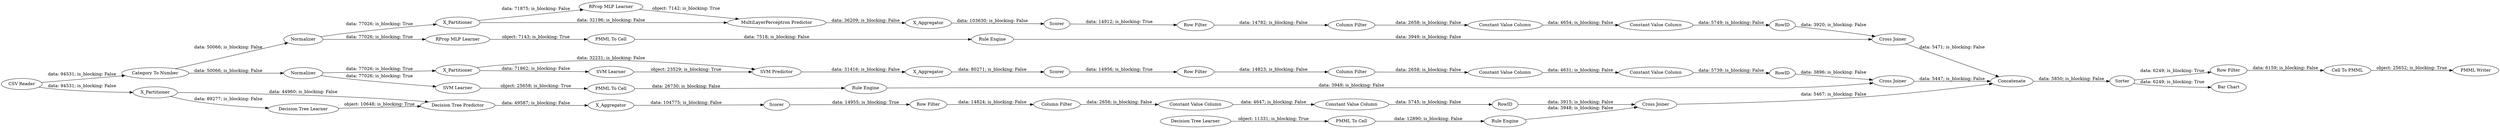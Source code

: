 digraph {
	"6020761848267661135_9" [label="Row Filter"]
	"6020761848267661135_293" [label=RowID]
	"2167440159619827307_53" [label="Row Filter"]
	"-5245169501483390848_40" [label=Normalizer]
	"2167440159619827307_52" [label=Sorter]
	"922970412785775105_294" [label="Column Filter"]
	"-607114362315754122_33" [label="SVM Learner"]
	"-5245169501483390848_7" [label=X_Aggregator]
	"2167440159619827307_61" [label="PMML Writer"]
	"-5245169501483390848_41" [label=Scorer]
	"-2767720371123592151_38" [label="Cross Joiner"]
	"-5245169501483390848_2" [label=X_Partitioner]
	"1861249507094643306_2" [label=X_Partitioner]
	"922970412785775105_293" [label=RowID]
	"6020761848267661135_292" [label="Constant Value Column"]
	"-2767720371123592151_40" [label=Scorer]
	"1071177989985538071_35" [label="RProp MLP Learner"]
	"-4807675079013520129_290" [label="Constant Value Column"]
	"-2767720371123592151_7" [label=X_Aggregator]
	"922970412785775105_292" [label="Constant Value Column"]
	"-4807675079013520129_293" [label=RowID]
	"2167440159619827307_58" [label="Category To Number"]
	"-2767720371123592151_32" [label="MultiLayerPerceptron Predictor"]
	"2167440159619827307_63" [label="CSV Reader"]
	"-3402092519453706363_34" [label="Rule Engine"]
	"1861249507094643306_31" [label="Decision Tree Learner"]
	"2167440159619827307_54" [label="Cell To PMML"]
	"922970412785775105_9" [label="Row Filter"]
	"-4807675079013520129_9" [label="Row Filter"]
	"2167440159619827307_60" [label=Concatenate]
	"-4807675079013520129_292" [label="Constant Value Column"]
	"-5245169501483390848_32" [label="SVM Predictor"]
	"922970412785775105_290" [label="Constant Value Column"]
	"1861249507094643306_32" [label="Decision Tree Predictor"]
	"2167440159619827307_59" [label="Bar Chart"]
	"1861249507094643306_7" [label=X_Aggregator]
	"-5245169501483390848_39" [label="Cross Joiner"]
	"-4807675079013520129_294" [label="Column Filter"]
	"-2767720371123592151_39" [label=Normalizer]
	"1071177989985538071_22" [label="PMML To Cell"]
	"-607114362315754122_35" [label="Rule Engine"]
	"-3402092519453706363_28" [label="PMML To Cell"]
	"1861249507094643306_38" [label="Cross Joiner"]
	"-2767720371123592151_31" [label="RProp MLP Learner"]
	"1071177989985538071_34" [label="Rule Engine"]
	"-607114362315754122_34" [label="PMML To Cell"]
	"1861249507094643306_39" [label=Scorer]
	"6020761848267661135_294" [label="Column Filter"]
	"6020761848267661135_290" [label="Constant Value Column"]
	"-2767720371123592151_2" [label=X_Partitioner]
	"-3402092519453706363_33" [label="Decision Tree Learner"]
	"-5245169501483390848_31" [label="SVM Learner"]
	"922970412785775105_290" -> "922970412785775105_292" [label="data: 4647; is_blocking: False"]
	"2167440159619827307_63" -> "2167440159619827307_58" [label="data: 94531; is_blocking: False"]
	"-2767720371123592151_38" -> "2167440159619827307_60" [label="data: 5471; is_blocking: False"]
	"922970412785775105_294" -> "922970412785775105_290" [label="data: 2656; is_blocking: False"]
	"-5245169501483390848_7" -> "-5245169501483390848_41" [label="data: 80271; is_blocking: False"]
	"-2767720371123592151_2" -> "-2767720371123592151_32" [label="data: 32196; is_blocking: False"]
	"1861249507094643306_31" -> "1861249507094643306_32" [label="object: 10648; is_blocking: True"]
	"6020761848267661135_293" -> "-2767720371123592151_38" [label="data: 3920; is_blocking: False"]
	"-2767720371123592151_39" -> "1071177989985538071_35" [label="data: 77026; is_blocking: True"]
	"-5245169501483390848_32" -> "-5245169501483390848_7" [label="data: 31416; is_blocking: False"]
	"-2767720371123592151_40" -> "6020761848267661135_9" [label="data: 14912; is_blocking: True"]
	"6020761848267661135_290" -> "6020761848267661135_292" [label="data: 4654; is_blocking: False"]
	"1071177989985538071_35" -> "1071177989985538071_22" [label="object: 7143; is_blocking: True"]
	"1861249507094643306_32" -> "1861249507094643306_7" [label="data: 49587; is_blocking: False"]
	"-5245169501483390848_31" -> "-5245169501483390848_32" [label="object: 23529; is_blocking: True"]
	"-5245169501483390848_2" -> "-5245169501483390848_32" [label="data: 32231; is_blocking: False"]
	"6020761848267661135_9" -> "6020761848267661135_294" [label="data: 14782; is_blocking: False"]
	"-607114362315754122_35" -> "-5245169501483390848_39" [label="data: 3949; is_blocking: False"]
	"2167440159619827307_54" -> "2167440159619827307_61" [label="object: 25652; is_blocking: True"]
	"-3402092519453706363_28" -> "-3402092519453706363_34" [label="data: 12890; is_blocking: False"]
	"-2767720371123592151_32" -> "-2767720371123592151_7" [label="data: 36209; is_blocking: False"]
	"-3402092519453706363_34" -> "1861249507094643306_38" [label="data: 3948; is_blocking: False"]
	"922970412785775105_293" -> "1861249507094643306_38" [label="data: 3915; is_blocking: False"]
	"-5245169501483390848_39" -> "2167440159619827307_60" [label="data: 5447; is_blocking: False"]
	"-4807675079013520129_293" -> "-5245169501483390848_39" [label="data: 3896; is_blocking: False"]
	"-4807675079013520129_290" -> "-4807675079013520129_292" [label="data: 4631; is_blocking: False"]
	"-5245169501483390848_2" -> "-5245169501483390848_31" [label="data: 71862; is_blocking: False"]
	"922970412785775105_9" -> "922970412785775105_294" [label="data: 14824; is_blocking: False"]
	"-2767720371123592151_2" -> "-2767720371123592151_31" [label="data: 71875; is_blocking: False"]
	"2167440159619827307_63" -> "1861249507094643306_2" [label="data: 94531; is_blocking: False"]
	"922970412785775105_292" -> "922970412785775105_293" [label="data: 5745; is_blocking: False"]
	"-5245169501483390848_40" -> "-607114362315754122_33" [label="data: 77026; is_blocking: True"]
	"-2767720371123592151_7" -> "-2767720371123592151_40" [label="data: 103630; is_blocking: False"]
	"1071177989985538071_34" -> "-2767720371123592151_38" [label="data: 3949; is_blocking: False"]
	"-5245169501483390848_41" -> "-4807675079013520129_9" [label="data: 14956; is_blocking: True"]
	"2167440159619827307_58" -> "-5245169501483390848_40" [label="data: 50066; is_blocking: False"]
	"2167440159619827307_52" -> "2167440159619827307_53" [label="data: 6249; is_blocking: True"]
	"2167440159619827307_52" -> "2167440159619827307_59" [label="data: 6249; is_blocking: True"]
	"1861249507094643306_2" -> "1861249507094643306_31" [label="data: 89277; is_blocking: False"]
	"2167440159619827307_53" -> "2167440159619827307_54" [label="data: 6159; is_blocking: False"]
	"6020761848267661135_292" -> "6020761848267661135_293" [label="data: 5749; is_blocking: False"]
	"6020761848267661135_294" -> "6020761848267661135_290" [label="data: 2658; is_blocking: False"]
	"2167440159619827307_60" -> "2167440159619827307_52" [label="data: 5850; is_blocking: False"]
	"1861249507094643306_7" -> "1861249507094643306_39" [label="data: 104775; is_blocking: False"]
	"1861249507094643306_38" -> "2167440159619827307_60" [label="data: 5467; is_blocking: False"]
	"-3402092519453706363_33" -> "-3402092519453706363_28" [label="object: 11331; is_blocking: True"]
	"-4807675079013520129_292" -> "-4807675079013520129_293" [label="data: 5739; is_blocking: False"]
	"1071177989985538071_22" -> "1071177989985538071_34" [label="data: 7518; is_blocking: False"]
	"1861249507094643306_2" -> "1861249507094643306_32" [label="data: 44960; is_blocking: False"]
	"-607114362315754122_34" -> "-607114362315754122_35" [label="data: 26730; is_blocking: False"]
	"-5245169501483390848_40" -> "-5245169501483390848_2" [label="data: 77026; is_blocking: True"]
	"-4807675079013520129_9" -> "-4807675079013520129_294" [label="data: 14823; is_blocking: False"]
	"-2767720371123592151_39" -> "-2767720371123592151_2" [label="data: 77026; is_blocking: True"]
	"1861249507094643306_39" -> "922970412785775105_9" [label="data: 14955; is_blocking: True"]
	"-2767720371123592151_31" -> "-2767720371123592151_32" [label="object: 7142; is_blocking: True"]
	"-4807675079013520129_294" -> "-4807675079013520129_290" [label="data: 2658; is_blocking: False"]
	"2167440159619827307_58" -> "-2767720371123592151_39" [label="data: 50066; is_blocking: False"]
	"-607114362315754122_33" -> "-607114362315754122_34" [label="object: 25658; is_blocking: True"]
	rankdir=LR
}
